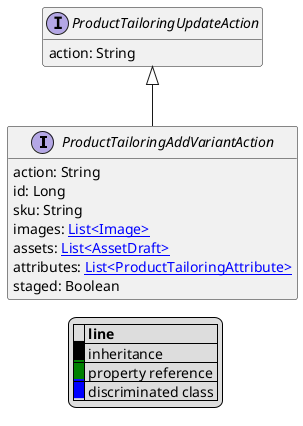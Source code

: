 @startuml

hide empty fields
hide empty methods
legend
|= |= line |
|<back:black>   </back>| inheritance |
|<back:green>   </back>| property reference |
|<back:blue>   </back>| discriminated class |
endlegend
interface ProductTailoringAddVariantAction [[ProductTailoringAddVariantAction.svg]] extends ProductTailoringUpdateAction {
    action: String
    id: Long
    sku: String
    images: [[Image.svg List<Image>]]
    assets: [[AssetDraft.svg List<AssetDraft>]]
    attributes: [[ProductTailoringAttribute.svg List<ProductTailoringAttribute>]]
    staged: Boolean
}
interface ProductTailoringUpdateAction [[ProductTailoringUpdateAction.svg]]  {
    action: String
}





@enduml
